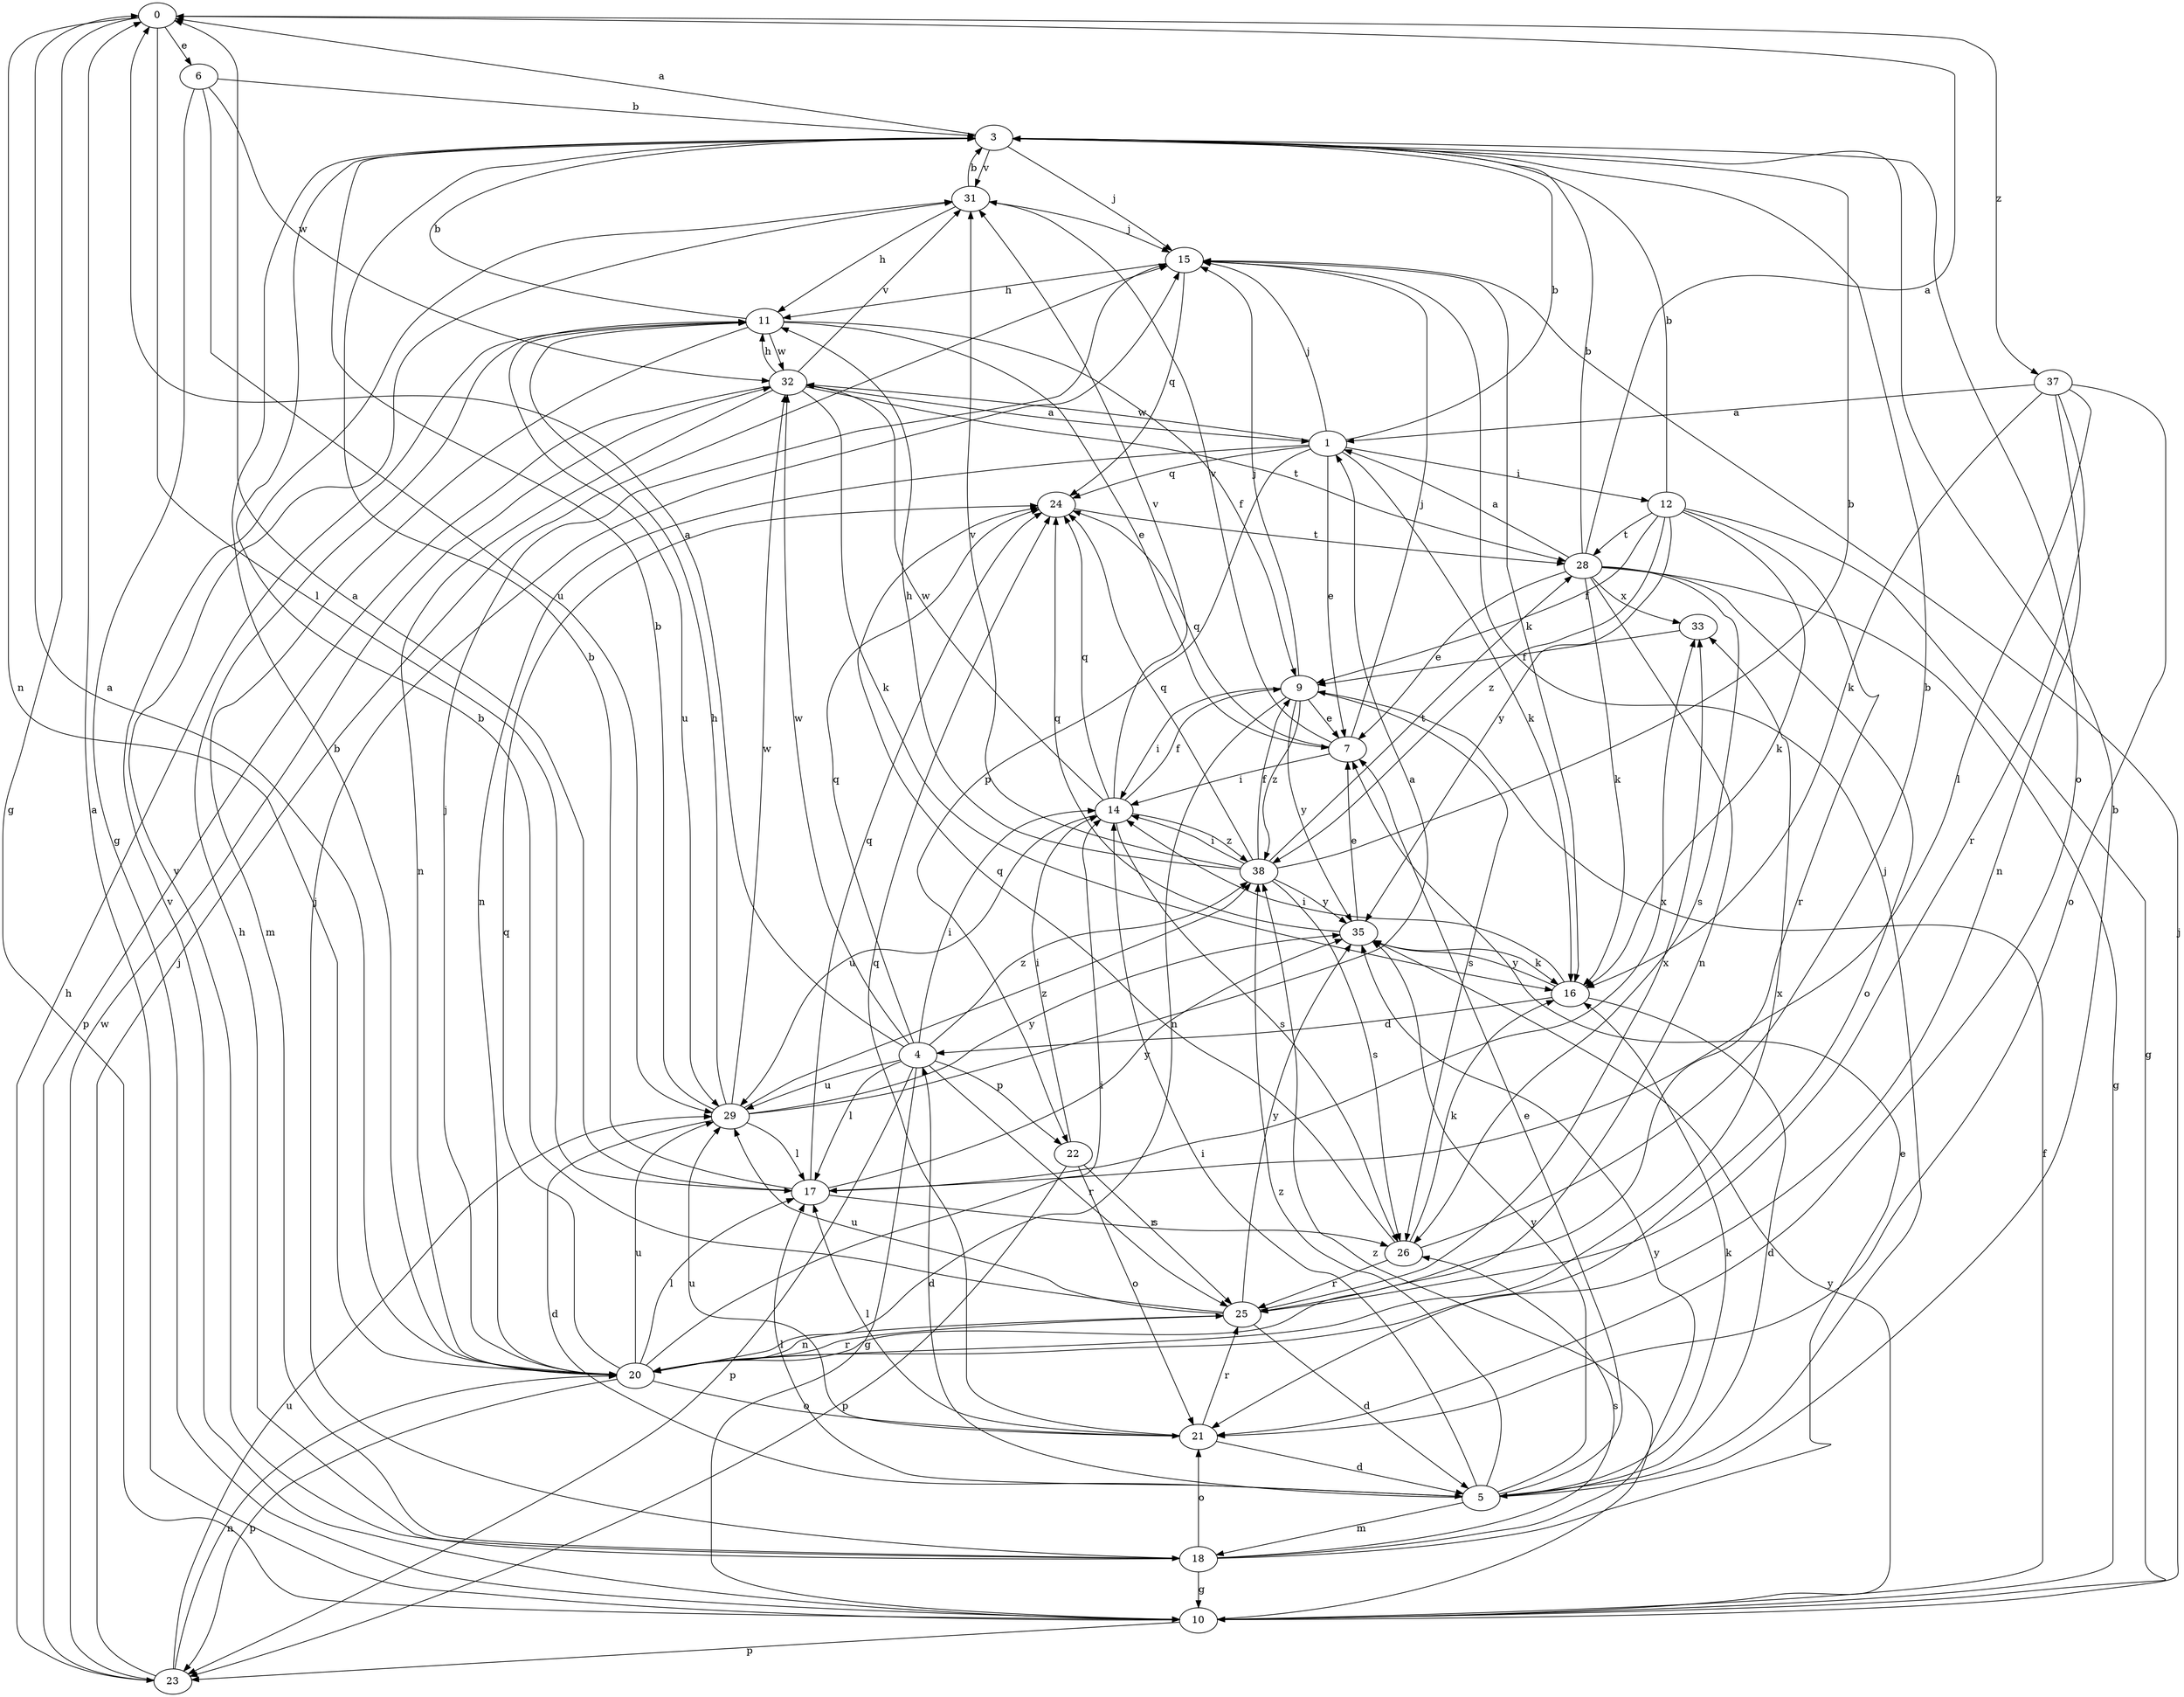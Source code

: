 strict digraph  {
0;
1;
3;
4;
5;
6;
7;
9;
10;
11;
12;
14;
15;
16;
17;
18;
20;
21;
22;
23;
24;
25;
26;
28;
29;
31;
32;
33;
35;
37;
38;
0 -> 6  [label=e];
0 -> 10  [label=g];
0 -> 17  [label=l];
0 -> 20  [label=n];
0 -> 37  [label=z];
1 -> 3  [label=b];
1 -> 7  [label=e];
1 -> 12  [label=i];
1 -> 15  [label=j];
1 -> 16  [label=k];
1 -> 20  [label=n];
1 -> 22  [label=p];
1 -> 24  [label=q];
1 -> 32  [label=w];
3 -> 0  [label=a];
3 -> 15  [label=j];
3 -> 21  [label=o];
3 -> 31  [label=v];
4 -> 0  [label=a];
4 -> 10  [label=g];
4 -> 14  [label=i];
4 -> 17  [label=l];
4 -> 22  [label=p];
4 -> 23  [label=p];
4 -> 24  [label=q];
4 -> 25  [label=r];
4 -> 29  [label=u];
4 -> 32  [label=w];
4 -> 38  [label=z];
5 -> 3  [label=b];
5 -> 4  [label=d];
5 -> 7  [label=e];
5 -> 14  [label=i];
5 -> 15  [label=j];
5 -> 16  [label=k];
5 -> 17  [label=l];
5 -> 18  [label=m];
5 -> 35  [label=y];
5 -> 38  [label=z];
6 -> 3  [label=b];
6 -> 10  [label=g];
6 -> 29  [label=u];
6 -> 32  [label=w];
7 -> 14  [label=i];
7 -> 15  [label=j];
7 -> 24  [label=q];
7 -> 31  [label=v];
9 -> 7  [label=e];
9 -> 14  [label=i];
9 -> 15  [label=j];
9 -> 20  [label=n];
9 -> 26  [label=s];
9 -> 35  [label=y];
9 -> 38  [label=z];
10 -> 0  [label=a];
10 -> 9  [label=f];
10 -> 15  [label=j];
10 -> 23  [label=p];
10 -> 31  [label=v];
10 -> 35  [label=y];
10 -> 38  [label=z];
11 -> 3  [label=b];
11 -> 7  [label=e];
11 -> 9  [label=f];
11 -> 18  [label=m];
11 -> 29  [label=u];
11 -> 32  [label=w];
12 -> 3  [label=b];
12 -> 9  [label=f];
12 -> 10  [label=g];
12 -> 16  [label=k];
12 -> 25  [label=r];
12 -> 28  [label=t];
12 -> 35  [label=y];
12 -> 38  [label=z];
14 -> 9  [label=f];
14 -> 24  [label=q];
14 -> 26  [label=s];
14 -> 29  [label=u];
14 -> 31  [label=v];
14 -> 32  [label=w];
14 -> 38  [label=z];
15 -> 11  [label=h];
15 -> 16  [label=k];
15 -> 24  [label=q];
16 -> 4  [label=d];
16 -> 5  [label=d];
16 -> 14  [label=i];
16 -> 35  [label=y];
17 -> 0  [label=a];
17 -> 3  [label=b];
17 -> 24  [label=q];
17 -> 26  [label=s];
17 -> 33  [label=x];
17 -> 35  [label=y];
18 -> 7  [label=e];
18 -> 10  [label=g];
18 -> 11  [label=h];
18 -> 15  [label=j];
18 -> 21  [label=o];
18 -> 26  [label=s];
18 -> 31  [label=v];
18 -> 35  [label=y];
20 -> 0  [label=a];
20 -> 3  [label=b];
20 -> 14  [label=i];
20 -> 15  [label=j];
20 -> 17  [label=l];
20 -> 21  [label=o];
20 -> 23  [label=p];
20 -> 24  [label=q];
20 -> 25  [label=r];
20 -> 29  [label=u];
20 -> 33  [label=x];
21 -> 5  [label=d];
21 -> 17  [label=l];
21 -> 24  [label=q];
21 -> 25  [label=r];
21 -> 29  [label=u];
22 -> 14  [label=i];
22 -> 21  [label=o];
22 -> 23  [label=p];
22 -> 25  [label=r];
23 -> 11  [label=h];
23 -> 15  [label=j];
23 -> 20  [label=n];
23 -> 29  [label=u];
23 -> 32  [label=w];
24 -> 28  [label=t];
25 -> 3  [label=b];
25 -> 5  [label=d];
25 -> 20  [label=n];
25 -> 29  [label=u];
25 -> 33  [label=x];
25 -> 35  [label=y];
26 -> 3  [label=b];
26 -> 16  [label=k];
26 -> 24  [label=q];
26 -> 25  [label=r];
28 -> 0  [label=a];
28 -> 1  [label=a];
28 -> 3  [label=b];
28 -> 7  [label=e];
28 -> 10  [label=g];
28 -> 16  [label=k];
28 -> 20  [label=n];
28 -> 21  [label=o];
28 -> 26  [label=s];
28 -> 33  [label=x];
29 -> 1  [label=a];
29 -> 3  [label=b];
29 -> 5  [label=d];
29 -> 11  [label=h];
29 -> 17  [label=l];
29 -> 32  [label=w];
29 -> 35  [label=y];
29 -> 38  [label=z];
31 -> 3  [label=b];
31 -> 11  [label=h];
31 -> 15  [label=j];
32 -> 1  [label=a];
32 -> 11  [label=h];
32 -> 16  [label=k];
32 -> 20  [label=n];
32 -> 23  [label=p];
32 -> 28  [label=t];
32 -> 31  [label=v];
33 -> 9  [label=f];
35 -> 7  [label=e];
35 -> 16  [label=k];
35 -> 24  [label=q];
37 -> 1  [label=a];
37 -> 16  [label=k];
37 -> 17  [label=l];
37 -> 20  [label=n];
37 -> 21  [label=o];
37 -> 25  [label=r];
38 -> 3  [label=b];
38 -> 9  [label=f];
38 -> 11  [label=h];
38 -> 14  [label=i];
38 -> 24  [label=q];
38 -> 26  [label=s];
38 -> 28  [label=t];
38 -> 31  [label=v];
38 -> 35  [label=y];
}
